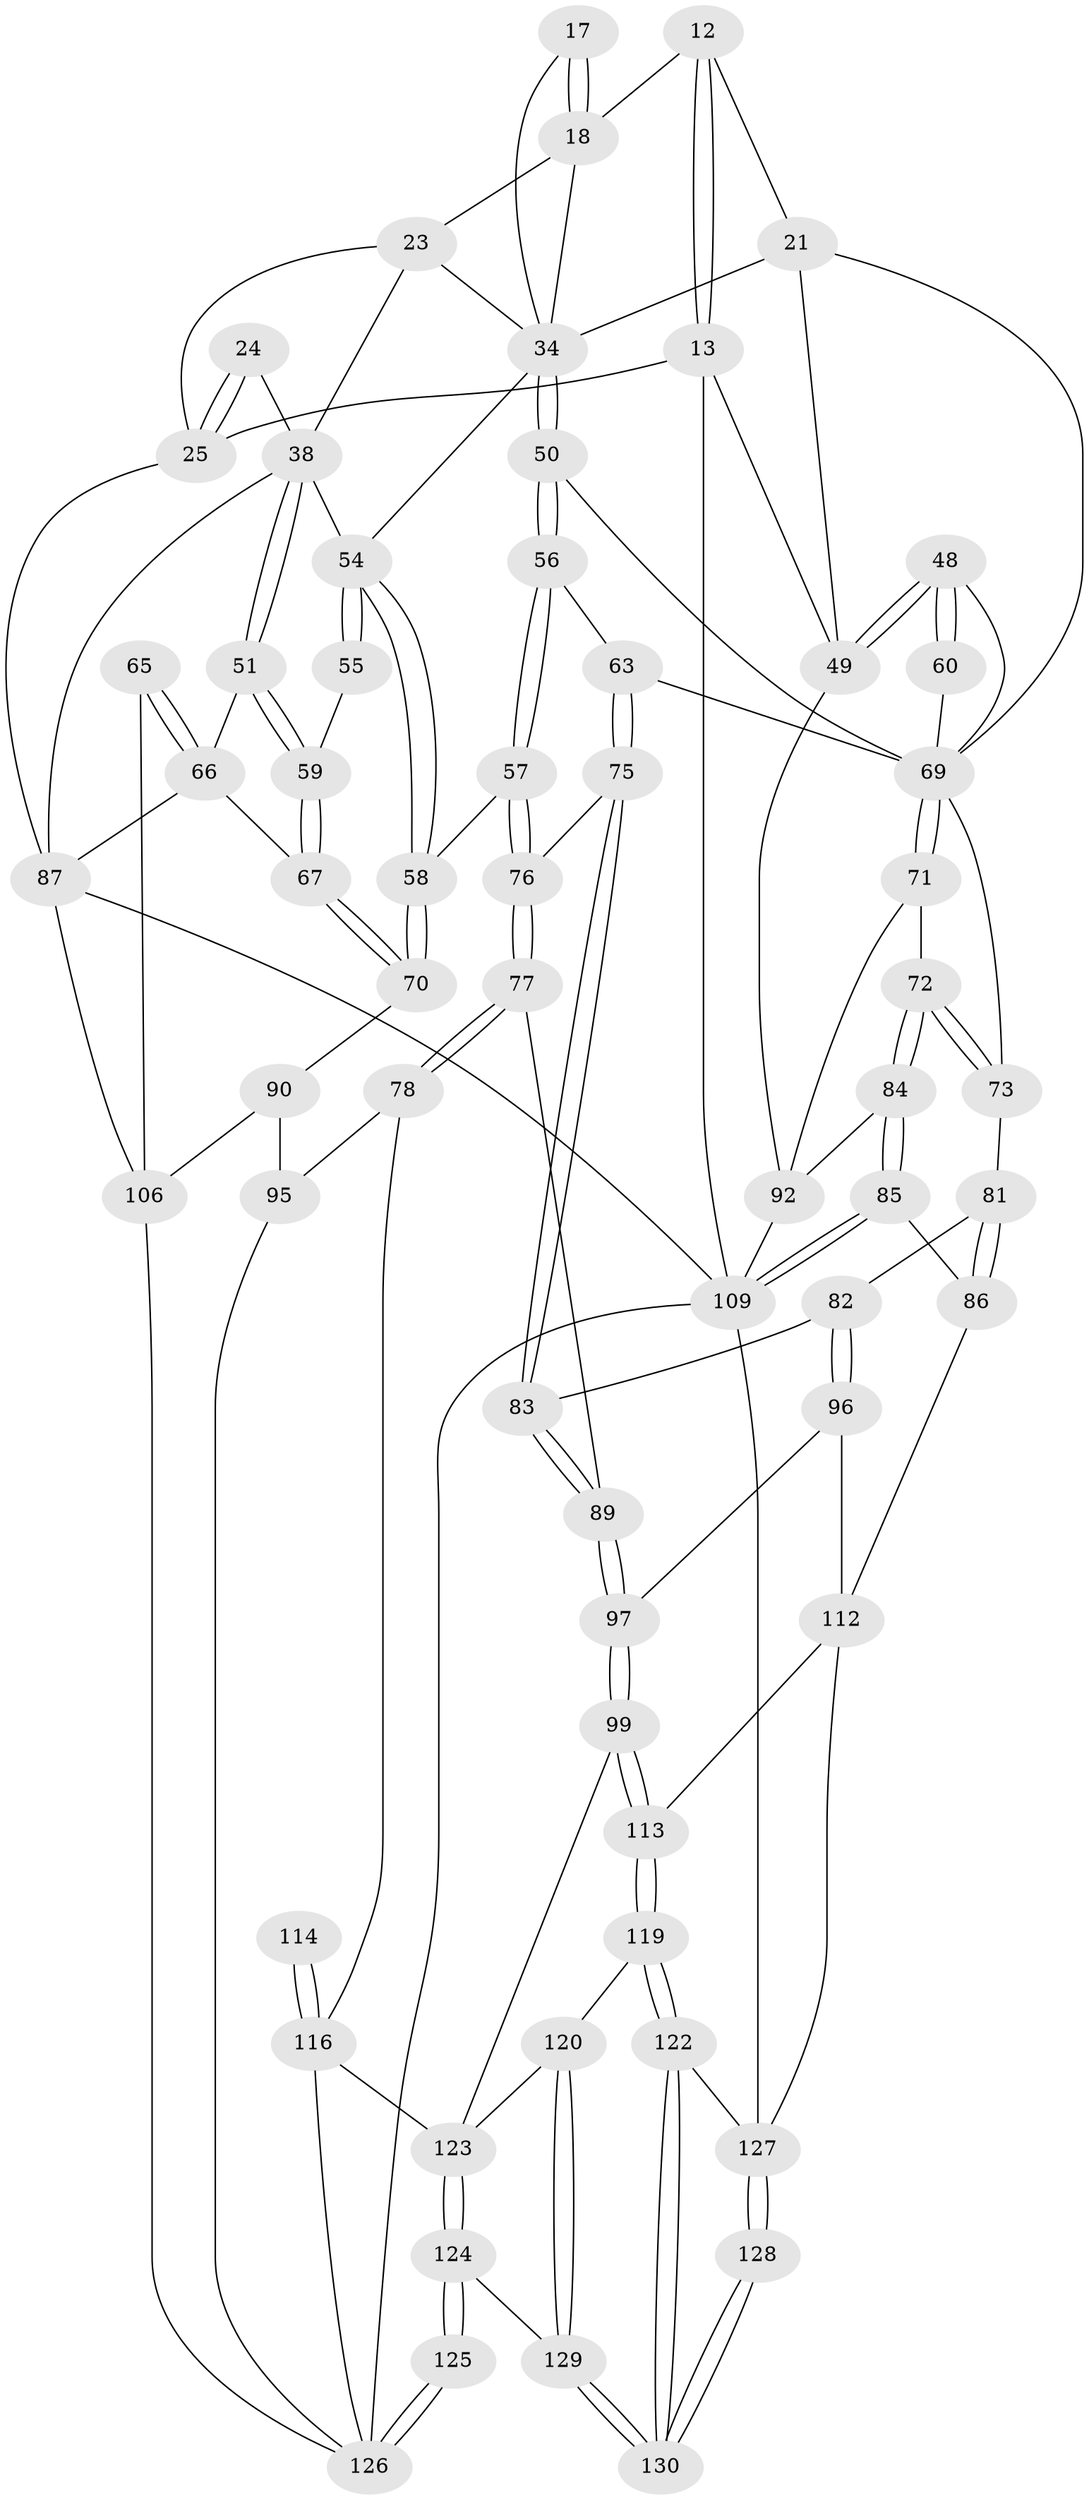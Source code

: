 // original degree distribution, {3: 0.015384615384615385, 6: 0.2, 5: 0.5692307692307692, 4: 0.2153846153846154}
// Generated by graph-tools (version 1.1) at 2025/02/03/09/25 05:02:06]
// undirected, 65 vertices, 151 edges
graph export_dot {
graph [start="1"]
  node [color=gray90,style=filled];
  12 [pos="+0.799771534362548+0",super="+11"];
  13 [pos="+1+0",super="+2"];
  17 [pos="+0.45603671733264745+0.12801743550562464"];
  18 [pos="+0.4281279053956923+0.130747612127469",super="+8+7+16"];
  21 [pos="+0.6099662354634526+0.16356878224416074",super="+14+20"];
  23 [pos="+0.3483741073157504+0.15548151106620092",super="+22+9"];
  24 [pos="+0.23257643411157197+0.08339781596798104"];
  25 [pos="+0.13804695638600534+0.16321391770553356",super="+4+10"];
  34 [pos="+0.44300688076440004+0.29233808761121255",super="+30+29+28+31"];
  38 [pos="+0.1858421986535309+0.26899946610155956",super="+32"];
  48 [pos="+1+0.34797772488353945",super="+41+42"];
  49 [pos="+1+0.34891215880589654",super="+39+40"];
  50 [pos="+0.5562344203713327+0.4368908382944108",super="+45"];
  51 [pos="+0.1610940118619101+0.3628434839610485"];
  54 [pos="+0.3401181127041912+0.4037979056546755",super="+35+37"];
  55 [pos="+0.25452092632397183+0.33818554319918936"];
  56 [pos="+0.5553378727185331+0.43992145386801185"];
  57 [pos="+0.4627801018979821+0.48668811716567406"];
  58 [pos="+0.3437343704213561+0.47075406616764165"];
  59 [pos="+0.21350537979919865+0.4410936994677424"];
  60 [pos="+0.9801177424683761+0.38286085540687903"];
  63 [pos="+0.5767615042370784+0.4733810149519727"];
  65 [pos="+0.16233343623667587+0.5428055569898022"];
  66 [pos="+0+0.598545538649326",super="+53+52+64"];
  67 [pos="+0.24288289778520256+0.5195590944380262"];
  69 [pos="+0.8633652685462243+0.49425841884310123",super="+61+44+62"];
  70 [pos="+0.2932617142447152+0.5233627895639893"];
  71 [pos="+0.852776252270449+0.5422178787172461"];
  72 [pos="+0.8457997069268469+0.557603573729972"];
  73 [pos="+0.724499569447143+0.5365530239560553"];
  75 [pos="+0.5865275825315533+0.5810564156365926"];
  76 [pos="+0.47093491749156685+0.574223442921006"];
  77 [pos="+0.45622210717299483+0.6466122947536611"];
  78 [pos="+0.39104710483375416+0.6754606950400812"];
  81 [pos="+0.7171471886243821+0.551517248680722"];
  82 [pos="+0.6608877875355865+0.6280778445004683"];
  83 [pos="+0.595803919977434+0.6072086361363614"];
  84 [pos="+0.8771985168462304+0.658439564783441"];
  85 [pos="+0.8615331413824981+0.6951734086826501"];
  86 [pos="+0.8051201964089733+0.7151830870741784"];
  87 [pos="+0+0.6514392968190684",super="+68+47"];
  89 [pos="+0.5287004453119901+0.6674795971827918"];
  90 [pos="+0.2444697370057254+0.665014004787284",super="+80"];
  92 [pos="+1+0.5517634049081958",super="+74"];
  95 [pos="+0.28317253561077926+0.7131807723644971",super="+79"];
  96 [pos="+0.6685082719928003+0.6457248703273915"];
  97 [pos="+0.5624127218023194+0.7532538779914386"];
  99 [pos="+0.5633786958961099+0.7633731305022441"];
  106 [pos="+0.12715405612677025+0.8074083698323368",super="+91"];
  109 [pos="+0.9065071219597152+0.7537676078972788",super="+94+93"];
  112 [pos="+0.7163906166586633+0.8057424308694708",super="+98"];
  113 [pos="+0.6990154837452501+0.8081604558356256"];
  114 [pos="+0.3582675210489003+0.9062960077769588"];
  116 [pos="+0.44774440725974585+0.8630634783860975",super="+101+102+115"];
  119 [pos="+0.6046124022678522+0.9037068939905609"];
  120 [pos="+0.5515932997891738+0.9102787969215449"];
  122 [pos="+0.6702842394818562+0.9868466406939848"];
  123 [pos="+0.3903370728530634+1",super="+118+117"];
  124 [pos="+0.3627035659015244+1"];
  125 [pos="+0.3014736282502814+1"];
  126 [pos="+0.05057276240315276+1",super="+108"];
  127 [pos="+1+1",super="+110+111+121"];
  128 [pos="+0.9895220956668371+1"];
  129 [pos="+0.6210177872175178+1"];
  130 [pos="+0.642730311499732+1"];
  12 -- 13 [weight=2];
  12 -- 13;
  12 -- 18;
  12 -- 21 [weight=2];
  13 -- 109 [weight=2];
  13 -- 49;
  13 -- 25;
  17 -- 18 [weight=2];
  17 -- 18;
  17 -- 34;
  18 -- 23 [weight=2];
  18 -- 34;
  21 -- 49;
  21 -- 34 [weight=2];
  21 -- 69;
  23 -- 34;
  23 -- 25;
  23 -- 38;
  24 -- 25 [weight=2];
  24 -- 25;
  24 -- 38;
  25 -- 87 [weight=2];
  34 -- 50 [weight=2];
  34 -- 50;
  34 -- 54;
  38 -- 51;
  38 -- 51;
  38 -- 54 [weight=2];
  38 -- 87;
  48 -- 49 [weight=2];
  48 -- 49;
  48 -- 60 [weight=2];
  48 -- 60;
  48 -- 69;
  49 -- 92;
  50 -- 56;
  50 -- 56;
  50 -- 69;
  51 -- 59;
  51 -- 59;
  51 -- 66;
  54 -- 55 [weight=2];
  54 -- 55;
  54 -- 58;
  54 -- 58;
  55 -- 59;
  56 -- 57;
  56 -- 57;
  56 -- 63;
  57 -- 58;
  57 -- 76;
  57 -- 76;
  58 -- 70;
  58 -- 70;
  59 -- 67;
  59 -- 67;
  60 -- 69;
  63 -- 75;
  63 -- 75;
  63 -- 69;
  65 -- 66 [weight=2];
  65 -- 66;
  65 -- 106;
  66 -- 67;
  66 -- 87 [weight=2];
  67 -- 70;
  67 -- 70;
  69 -- 71;
  69 -- 71;
  69 -- 73;
  70 -- 90;
  71 -- 72;
  71 -- 92;
  72 -- 73;
  72 -- 73;
  72 -- 84;
  72 -- 84;
  73 -- 81;
  75 -- 76;
  75 -- 83;
  75 -- 83;
  76 -- 77;
  76 -- 77;
  77 -- 78;
  77 -- 78;
  77 -- 89;
  78 -- 95;
  78 -- 116;
  81 -- 82;
  81 -- 86;
  81 -- 86;
  82 -- 83;
  82 -- 96;
  82 -- 96;
  83 -- 89;
  83 -- 89;
  84 -- 85;
  84 -- 85;
  84 -- 92;
  85 -- 86;
  85 -- 109;
  85 -- 109;
  86 -- 112;
  87 -- 106;
  87 -- 109;
  89 -- 97;
  89 -- 97;
  90 -- 95 [weight=2];
  90 -- 106;
  92 -- 109;
  95 -- 126;
  96 -- 97;
  96 -- 112;
  97 -- 99;
  97 -- 99;
  99 -- 113;
  99 -- 113;
  99 -- 123;
  106 -- 126;
  109 -- 127 [weight=2];
  109 -- 126;
  112 -- 113;
  112 -- 127;
  113 -- 119;
  113 -- 119;
  114 -- 116 [weight=3];
  114 -- 116;
  116 -- 123 [weight=3];
  116 -- 126;
  119 -- 120;
  119 -- 122;
  119 -- 122;
  120 -- 129;
  120 -- 129;
  120 -- 123;
  122 -- 130;
  122 -- 130;
  122 -- 127;
  123 -- 124;
  123 -- 124;
  124 -- 125;
  124 -- 125;
  124 -- 129;
  125 -- 126 [weight=2];
  125 -- 126;
  127 -- 128 [weight=2];
  127 -- 128;
  128 -- 130;
  128 -- 130;
  129 -- 130;
  129 -- 130;
}

